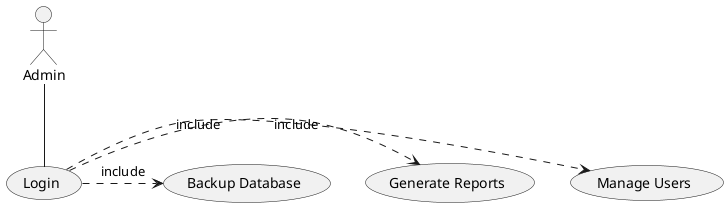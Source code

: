 @startuml
actor Admin
usecase (Login) as UC1
usecase (Manage Users) as UC2
usecase (Generate Reports) as UC3
usecase (Backup Database) as UC4

Admin -- UC1
UC1 .> UC2 : include
UC1 .> UC3 : include
UC1 .> UC4 : include
@enduml
